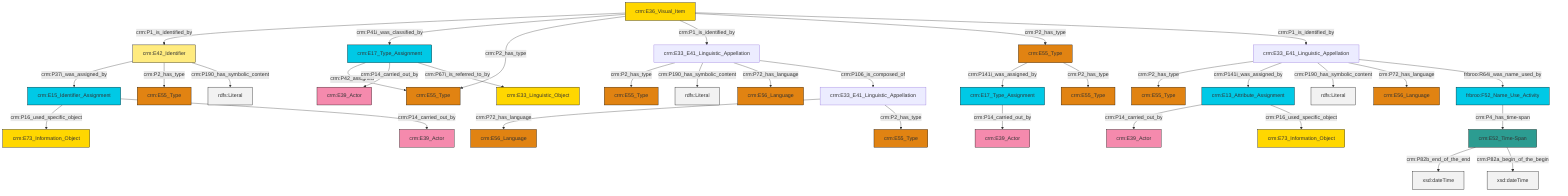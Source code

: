 graph TD
classDef Literal fill:#f2f2f2,stroke:#000000;
classDef CRM_Entity fill:#FFFFFF,stroke:#000000;
classDef Temporal_Entity fill:#00C9E6, stroke:#000000;
classDef Type fill:#E18312, stroke:#000000;
classDef Time-Span fill:#2C9C91, stroke:#000000;
classDef Appellation fill:#FFEB7F, stroke:#000000;
classDef Place fill:#008836, stroke:#000000;
classDef Persistent_Item fill:#B266B2, stroke:#000000;
classDef Conceptual_Object fill:#FFD700, stroke:#000000;
classDef Physical_Thing fill:#D2B48C, stroke:#000000;
classDef Actor fill:#f58aad, stroke:#000000;
classDef PC_Classes fill:#4ce600, stroke:#000000;
classDef Multi fill:#cccccc,stroke:#000000;

0["crm:E33_E41_Linguistic_Appellation"]:::Default -->|crm:P72_has_language| 1["crm:E56_Language"]:::Type
10["crm:E33_E41_Linguistic_Appellation"]:::Default -->|crm:P2_has_type| 11["crm:E55_Type"]:::Type
8["crm:E33_E41_Linguistic_Appellation"]:::Default -->|crm:P2_has_type| 6["crm:E55_Type"]:::Type
12["crm:E42_Identifier"]:::Appellation -->|crm:P37i_was_assigned_by| 13["crm:E15_Identifier_Assignment"]:::Temporal_Entity
14["crm:E36_Visual_Item"]:::Conceptual_Object -->|crm:P1_is_identified_by| 12["crm:E42_Identifier"]:::Appellation
12["crm:E42_Identifier"]:::Appellation -->|crm:P2_has_type| 15["crm:E55_Type"]:::Type
14["crm:E36_Visual_Item"]:::Conceptual_Object -->|crm:P41i_was_classified_by| 16["crm:E17_Type_Assignment"]:::Temporal_Entity
22["frbroo:F52_Name_Use_Activity"]:::Temporal_Entity -->|crm:P4_has_time-span| 23["crm:E52_Time-Span"]:::Time-Span
10["crm:E33_E41_Linguistic_Appellation"]:::Default -->|crm:P141i_was_assigned_by| 24["crm:E13_Attribute_Assignment"]:::Temporal_Entity
23["crm:E52_Time-Span"]:::Time-Span -->|crm:P82b_end_of_the_end| 27[xsd:dateTime]:::Literal
13["crm:E15_Identifier_Assignment"]:::Temporal_Entity -->|crm:P16_used_specific_object| 2["crm:E73_Information_Object"]:::Conceptual_Object
31["crm:E55_Type"]:::Type -->|crm:P141i_was_assigned_by| 32["crm:E17_Type_Assignment"]:::Temporal_Entity
24["crm:E13_Attribute_Assignment"]:::Temporal_Entity -->|crm:P14_carried_out_by| 18["crm:E39_Actor"]:::Actor
8["crm:E33_E41_Linguistic_Appellation"]:::Default -->|crm:P190_has_symbolic_content| 38[rdfs:Literal]:::Literal
10["crm:E33_E41_Linguistic_Appellation"]:::Default -->|crm:P190_has_symbolic_content| 40[rdfs:Literal]:::Literal
14["crm:E36_Visual_Item"]:::Conceptual_Object -->|crm:P2_has_type| 43["crm:E55_Type"]:::Type
14["crm:E36_Visual_Item"]:::Conceptual_Object -->|crm:P1_is_identified_by| 8["crm:E33_E41_Linguistic_Appellation"]:::Default
16["crm:E17_Type_Assignment"]:::Temporal_Entity -->|crm:P42_assigned| 43["crm:E55_Type"]:::Type
14["crm:E36_Visual_Item"]:::Conceptual_Object -->|crm:P2_has_type| 31["crm:E55_Type"]:::Type
10["crm:E33_E41_Linguistic_Appellation"]:::Default -->|crm:P72_has_language| 48["crm:E56_Language"]:::Type
13["crm:E15_Identifier_Assignment"]:::Temporal_Entity -->|crm:P14_carried_out_by| 4["crm:E39_Actor"]:::Actor
10["crm:E33_E41_Linguistic_Appellation"]:::Default -->|frbroo:R64i_was_name_used_by| 22["frbroo:F52_Name_Use_Activity"]:::Temporal_Entity
0["crm:E33_E41_Linguistic_Appellation"]:::Default -->|crm:P2_has_type| 46["crm:E55_Type"]:::Type
24["crm:E13_Attribute_Assignment"]:::Temporal_Entity -->|crm:P16_used_specific_object| 41["crm:E73_Information_Object"]:::Conceptual_Object
14["crm:E36_Visual_Item"]:::Conceptual_Object -->|crm:P1_is_identified_by| 10["crm:E33_E41_Linguistic_Appellation"]:::Default
23["crm:E52_Time-Span"]:::Time-Span -->|crm:P82a_begin_of_the_begin| 52[xsd:dateTime]:::Literal
16["crm:E17_Type_Assignment"]:::Temporal_Entity -->|crm:P14_carried_out_by| 53["crm:E39_Actor"]:::Actor
16["crm:E17_Type_Assignment"]:::Temporal_Entity -->|crm:P67i_is_referred_to_by| 25["crm:E33_Linguistic_Object"]:::Conceptual_Object
31["crm:E55_Type"]:::Type -->|crm:P2_has_type| 29["crm:E55_Type"]:::Type
8["crm:E33_E41_Linguistic_Appellation"]:::Default -->|crm:P72_has_language| 35["crm:E56_Language"]:::Type
12["crm:E42_Identifier"]:::Appellation -->|crm:P190_has_symbolic_content| 60[rdfs:Literal]:::Literal
32["crm:E17_Type_Assignment"]:::Temporal_Entity -->|crm:P14_carried_out_by| 20["crm:E39_Actor"]:::Actor
8["crm:E33_E41_Linguistic_Appellation"]:::Default -->|crm:P106_is_composed_of| 0["crm:E33_E41_Linguistic_Appellation"]:::Default